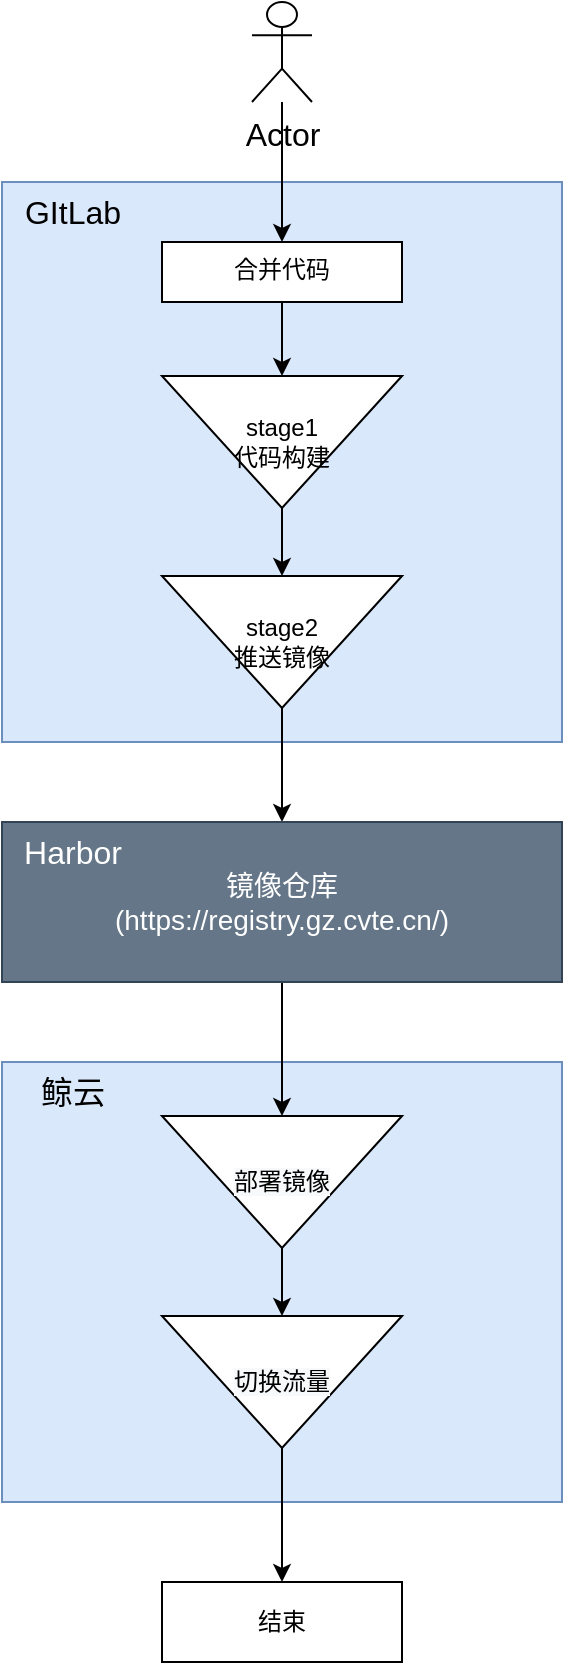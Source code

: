 <mxfile version="20.1.1" type="github">
  <diagram id="tFTRGcVF1fEIXkfs0HWW" name="Page-1">
    <mxGraphModel dx="1678" dy="942" grid="1" gridSize="10" guides="1" tooltips="1" connect="1" arrows="1" fold="1" page="1" pageScale="1" pageWidth="827" pageHeight="1169" math="0" shadow="0">
      <root>
        <mxCell id="0" />
        <mxCell id="1" parent="0" />
        <mxCell id="cFGMZwlh538WXo4uqq2s-16" value="" style="rounded=0;whiteSpace=wrap;html=1;fillColor=#dae8fc;strokeColor=#6c8ebf;verticalAlign=middle;" vertex="1" parent="1">
          <mxGeometry x="280" y="640" width="280" height="220" as="geometry" />
        </mxCell>
        <mxCell id="cFGMZwlh538WXo4uqq2s-1" value="" style="rounded=0;whiteSpace=wrap;html=1;fillColor=#dae8fc;strokeColor=#6c8ebf;" vertex="1" parent="1">
          <mxGeometry x="280" y="200" width="280" height="280" as="geometry" />
        </mxCell>
        <mxCell id="cFGMZwlh538WXo4uqq2s-2" value="GItLab" style="text;html=1;align=center;verticalAlign=middle;resizable=0;points=[];autosize=1;strokeColor=none;fillColor=none;fontSize=16;" vertex="1" parent="1">
          <mxGeometry x="280" y="200" width="70" height="30" as="geometry" />
        </mxCell>
        <mxCell id="cFGMZwlh538WXo4uqq2s-9" style="edgeStyle=orthogonalEdgeStyle;rounded=0;orthogonalLoop=1;jettySize=auto;html=1;fontSize=16;" edge="1" parent="1" source="cFGMZwlh538WXo4uqq2s-4" target="cFGMZwlh538WXo4uqq2s-8">
          <mxGeometry relative="1" as="geometry" />
        </mxCell>
        <mxCell id="cFGMZwlh538WXo4uqq2s-4" value="合并代码" style="whiteSpace=wrap;html=1;fontSize=12;verticalAlign=top;" vertex="1" parent="1">
          <mxGeometry x="360" y="230" width="120" height="30" as="geometry" />
        </mxCell>
        <mxCell id="cFGMZwlh538WXo4uqq2s-11" value="" style="edgeStyle=orthogonalEdgeStyle;rounded=0;orthogonalLoop=1;jettySize=auto;html=1;fontSize=16;" edge="1" parent="1" source="cFGMZwlh538WXo4uqq2s-8" target="cFGMZwlh538WXo4uqq2s-10">
          <mxGeometry relative="1" as="geometry" />
        </mxCell>
        <mxCell id="cFGMZwlh538WXo4uqq2s-8" value="stage1&lt;br style=&quot;font-size: 12px;&quot;&gt;代码构建" style="triangle;whiteSpace=wrap;html=1;fontSize=12;rotation=90;horizontal=0;" vertex="1" parent="1">
          <mxGeometry x="387" y="270" width="66" height="120" as="geometry" />
        </mxCell>
        <mxCell id="cFGMZwlh538WXo4uqq2s-14" value="" style="edgeStyle=orthogonalEdgeStyle;rounded=0;orthogonalLoop=1;jettySize=auto;html=1;fontSize=12;" edge="1" parent="1" source="cFGMZwlh538WXo4uqq2s-10" target="cFGMZwlh538WXo4uqq2s-13">
          <mxGeometry relative="1" as="geometry" />
        </mxCell>
        <mxCell id="cFGMZwlh538WXo4uqq2s-10" value="stage2&lt;br style=&quot;font-size: 12px;&quot;&gt;推送镜像" style="triangle;whiteSpace=wrap;html=1;fontSize=12;rotation=90;horizontal=0;" vertex="1" parent="1">
          <mxGeometry x="387" y="370" width="66" height="120" as="geometry" />
        </mxCell>
        <mxCell id="cFGMZwlh538WXo4uqq2s-26" style="edgeStyle=orthogonalEdgeStyle;rounded=0;orthogonalLoop=1;jettySize=auto;html=1;entryX=0;entryY=0.5;entryDx=0;entryDy=0;fontSize=16;" edge="1" parent="1" source="cFGMZwlh538WXo4uqq2s-13" target="cFGMZwlh538WXo4uqq2s-21">
          <mxGeometry relative="1" as="geometry" />
        </mxCell>
        <mxCell id="cFGMZwlh538WXo4uqq2s-13" value="镜像仓库&lt;br&gt;(https://registry.gz.cvte.cn/)" style="whiteSpace=wrap;html=1;fillColor=#647687;strokeColor=#314354;fontColor=#ffffff;fontSize=14;" vertex="1" parent="1">
          <mxGeometry x="280" y="520" width="280" height="80" as="geometry" />
        </mxCell>
        <mxCell id="cFGMZwlh538WXo4uqq2s-15" value="&lt;span style=&quot;color: rgb(255, 255, 255); font-size: 16px;&quot;&gt;Harbor&lt;/span&gt;" style="text;html=1;align=center;verticalAlign=middle;resizable=0;points=[];autosize=1;strokeColor=none;fillColor=none;fontSize=16;" vertex="1" parent="1">
          <mxGeometry x="280" y="520" width="70" height="30" as="geometry" />
        </mxCell>
        <mxCell id="cFGMZwlh538WXo4uqq2s-18" value="鲸云" style="text;html=1;align=center;verticalAlign=middle;resizable=0;points=[];autosize=1;strokeColor=none;fillColor=none;fontSize=16;" vertex="1" parent="1">
          <mxGeometry x="285" y="640" width="60" height="30" as="geometry" />
        </mxCell>
        <mxCell id="cFGMZwlh538WXo4uqq2s-23" value="" style="edgeStyle=orthogonalEdgeStyle;rounded=0;orthogonalLoop=1;jettySize=auto;html=1;fontSize=16;" edge="1" parent="1" source="cFGMZwlh538WXo4uqq2s-21" target="cFGMZwlh538WXo4uqq2s-22">
          <mxGeometry relative="1" as="geometry" />
        </mxCell>
        <mxCell id="cFGMZwlh538WXo4uqq2s-21" value="&lt;span style=&quot;background-color: rgb(248, 249, 250);&quot;&gt;部署镜像&lt;/span&gt;" style="triangle;whiteSpace=wrap;html=1;fontSize=12;rotation=90;horizontal=0;" vertex="1" parent="1">
          <mxGeometry x="387" y="640" width="66" height="120" as="geometry" />
        </mxCell>
        <mxCell id="cFGMZwlh538WXo4uqq2s-25" value="" style="edgeStyle=orthogonalEdgeStyle;rounded=0;orthogonalLoop=1;jettySize=auto;html=1;fontSize=16;" edge="1" parent="1" source="cFGMZwlh538WXo4uqq2s-22" target="cFGMZwlh538WXo4uqq2s-24">
          <mxGeometry relative="1" as="geometry" />
        </mxCell>
        <mxCell id="cFGMZwlh538WXo4uqq2s-22" value="&lt;span style=&quot;background-color: rgb(248, 249, 250);&quot;&gt;切换流量&lt;/span&gt;" style="triangle;whiteSpace=wrap;html=1;fontSize=12;rotation=90;horizontal=0;" vertex="1" parent="1">
          <mxGeometry x="387" y="740" width="66" height="120" as="geometry" />
        </mxCell>
        <mxCell id="cFGMZwlh538WXo4uqq2s-24" value="结束" style="whiteSpace=wrap;html=1;" vertex="1" parent="1">
          <mxGeometry x="360" y="900" width="120" height="40" as="geometry" />
        </mxCell>
        <mxCell id="cFGMZwlh538WXo4uqq2s-29" style="edgeStyle=orthogonalEdgeStyle;rounded=0;orthogonalLoop=1;jettySize=auto;html=1;entryX=0.5;entryY=0;entryDx=0;entryDy=0;fontSize=16;" edge="1" parent="1" source="cFGMZwlh538WXo4uqq2s-27" target="cFGMZwlh538WXo4uqq2s-4">
          <mxGeometry relative="1" as="geometry" />
        </mxCell>
        <mxCell id="cFGMZwlh538WXo4uqq2s-27" value="Actor" style="shape=umlActor;verticalLabelPosition=bottom;verticalAlign=top;html=1;outlineConnect=0;fontSize=16;" vertex="1" parent="1">
          <mxGeometry x="405" y="110" width="30" height="50" as="geometry" />
        </mxCell>
      </root>
    </mxGraphModel>
  </diagram>
</mxfile>
